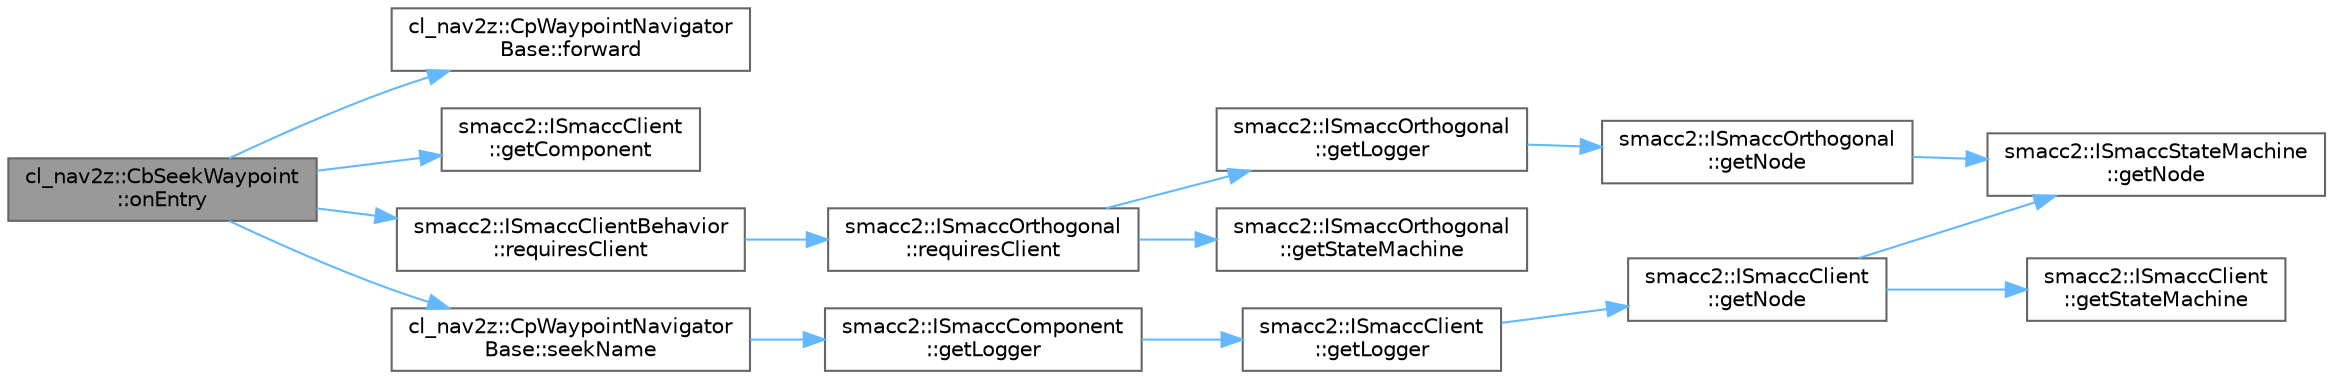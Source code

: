digraph "cl_nav2z::CbSeekWaypoint::onEntry"
{
 // LATEX_PDF_SIZE
  bgcolor="transparent";
  edge [fontname=Helvetica,fontsize=10,labelfontname=Helvetica,labelfontsize=10];
  node [fontname=Helvetica,fontsize=10,shape=box,height=0.2,width=0.4];
  rankdir="LR";
  Node1 [label="cl_nav2z::CbSeekWaypoint\l::onEntry",height=0.2,width=0.4,color="gray40", fillcolor="grey60", style="filled", fontcolor="black",tooltip=" "];
  Node1 -> Node2 [color="steelblue1",style="solid"];
  Node2 [label="cl_nav2z::CpWaypointNavigator\lBase::forward",height=0.2,width=0.4,color="grey40", fillcolor="white", style="filled",URL="$classcl__nav2z_1_1CpWaypointNavigatorBase.html#a4d35b8001e25bcf8578b8965b85f9aa8",tooltip=" "];
  Node1 -> Node3 [color="steelblue1",style="solid"];
  Node3 [label="smacc2::ISmaccClient\l::getComponent",height=0.2,width=0.4,color="grey40", fillcolor="white", style="filled",URL="$classsmacc2_1_1ISmaccClient.html#afc6e0f5f82a4552134c9423b75e3ca1d",tooltip=" "];
  Node1 -> Node4 [color="steelblue1",style="solid"];
  Node4 [label="smacc2::ISmaccClientBehavior\l::requiresClient",height=0.2,width=0.4,color="grey40", fillcolor="white", style="filled",URL="$classsmacc2_1_1ISmaccClientBehavior.html#ad32d91e7aa6ac921b8d29610bd925244",tooltip=" "];
  Node4 -> Node5 [color="steelblue1",style="solid"];
  Node5 [label="smacc2::ISmaccOrthogonal\l::requiresClient",height=0.2,width=0.4,color="grey40", fillcolor="white", style="filled",URL="$classsmacc2_1_1ISmaccOrthogonal.html#ae3588b55b138744169785152d0f7bb65",tooltip=" "];
  Node5 -> Node6 [color="steelblue1",style="solid"];
  Node6 [label="smacc2::ISmaccOrthogonal\l::getLogger",height=0.2,width=0.4,color="grey40", fillcolor="white", style="filled",URL="$classsmacc2_1_1ISmaccOrthogonal.html#a9f4ef0ad85f7ad0fbb02a26d8601889d",tooltip=" "];
  Node6 -> Node7 [color="steelblue1",style="solid"];
  Node7 [label="smacc2::ISmaccOrthogonal\l::getNode",height=0.2,width=0.4,color="grey40", fillcolor="white", style="filled",URL="$classsmacc2_1_1ISmaccOrthogonal.html#aedb59f2a79eaa0819cfa7f72d292aad8",tooltip=" "];
  Node7 -> Node8 [color="steelblue1",style="solid"];
  Node8 [label="smacc2::ISmaccStateMachine\l::getNode",height=0.2,width=0.4,color="grey40", fillcolor="white", style="filled",URL="$classsmacc2_1_1ISmaccStateMachine.html#a2cf8b817f7e137fc648e373ae4614a2f",tooltip=" "];
  Node5 -> Node9 [color="steelblue1",style="solid"];
  Node9 [label="smacc2::ISmaccOrthogonal\l::getStateMachine",height=0.2,width=0.4,color="grey40", fillcolor="white", style="filled",URL="$classsmacc2_1_1ISmaccOrthogonal.html#a3e5e782500de8bb1cae606eab4d8f54c",tooltip=" "];
  Node1 -> Node10 [color="steelblue1",style="solid"];
  Node10 [label="cl_nav2z::CpWaypointNavigator\lBase::seekName",height=0.2,width=0.4,color="grey40", fillcolor="white", style="filled",URL="$classcl__nav2z_1_1CpWaypointNavigatorBase.html#a3f7018f9fa8f6feadccd5f3c7b717811",tooltip=" "];
  Node10 -> Node11 [color="steelblue1",style="solid"];
  Node11 [label="smacc2::ISmaccComponent\l::getLogger",height=0.2,width=0.4,color="grey40", fillcolor="white", style="filled",URL="$classsmacc2_1_1ISmaccComponent.html#a77ee85823bab8d84edcdf5d28782b728",tooltip=" "];
  Node11 -> Node12 [color="steelblue1",style="solid"];
  Node12 [label="smacc2::ISmaccClient\l::getLogger",height=0.2,width=0.4,color="grey40", fillcolor="white", style="filled",URL="$classsmacc2_1_1ISmaccClient.html#aaa82b9e079d2faf7bf4ba3a4dfecbf89",tooltip=" "];
  Node12 -> Node13 [color="steelblue1",style="solid"];
  Node13 [label="smacc2::ISmaccClient\l::getNode",height=0.2,width=0.4,color="grey40", fillcolor="white", style="filled",URL="$classsmacc2_1_1ISmaccClient.html#a0d0d53879b63fd45c78aac1c711f8708",tooltip=" "];
  Node13 -> Node8 [color="steelblue1",style="solid"];
  Node13 -> Node14 [color="steelblue1",style="solid"];
  Node14 [label="smacc2::ISmaccClient\l::getStateMachine",height=0.2,width=0.4,color="grey40", fillcolor="white", style="filled",URL="$classsmacc2_1_1ISmaccClient.html#a0e489e232e516e1fea5f026531e10973",tooltip=" "];
}
